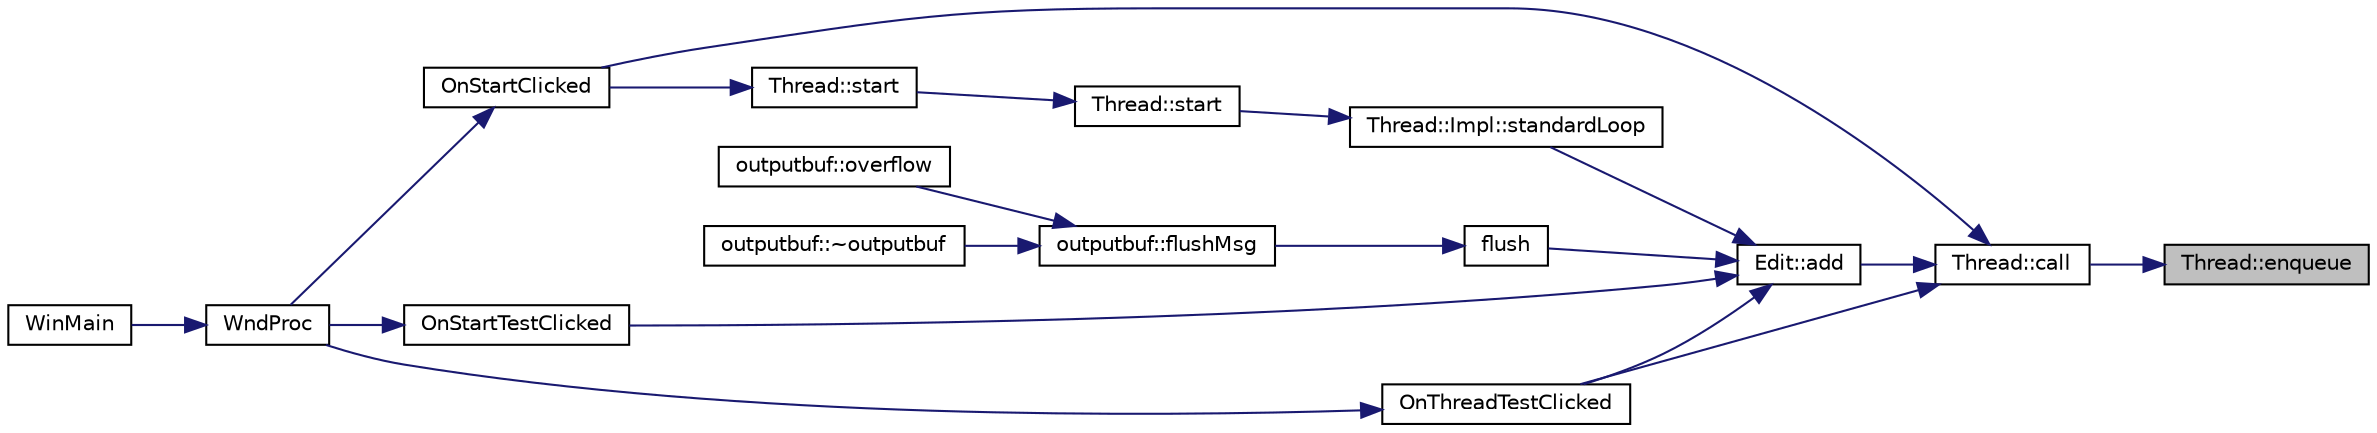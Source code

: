 digraph "Thread::enqueue"
{
 // INTERACTIVE_SVG=YES
 // LATEX_PDF_SIZE
  edge [fontname="Helvetica",fontsize="10",labelfontname="Helvetica",labelfontsize="10"];
  node [fontname="Helvetica",fontsize="10",shape=record];
  rankdir="RL";
  Node1 [label="Thread::enqueue",height=0.2,width=0.4,color="black", fillcolor="grey75", style="filled", fontcolor="black",tooltip=" "];
  Node1 -> Node2 [dir="back",color="midnightblue",fontsize="10",style="solid",fontname="Helvetica"];
  Node2 [label="Thread::call",height=0.2,width=0.4,color="black", fillcolor="white", style="filled",URL="$class_thread.html#adb11ad65376e640d84d47f0394f94f10",tooltip="The code that will be enqued in the threads task queue."];
  Node2 -> Node3 [dir="back",color="midnightblue",fontsize="10",style="solid",fontname="Helvetica"];
  Node3 [label="Edit::add",height=0.2,width=0.4,color="black", fillcolor="white", style="filled",URL="$class_edit.html#a3ced1bcf14de542e25d512991bcfed2f",tooltip=" "];
  Node3 -> Node4 [dir="back",color="midnightblue",fontsize="10",style="solid",fontname="Helvetica"];
  Node4 [label="flush",height=0.2,width=0.4,color="black", fillcolor="white", style="filled",URL="$output_8hpp.html#ad715e61f7587d83c205d24cfc114282a",tooltip=" "];
  Node4 -> Node5 [dir="back",color="midnightblue",fontsize="10",style="solid",fontname="Helvetica"];
  Node5 [label="outputbuf::flushMsg",height=0.2,width=0.4,color="black", fillcolor="white", style="filled",URL="$classoutputbuf.html#ae4bacbf184222fca04c7e3f09309e1c2",tooltip=" "];
  Node5 -> Node6 [dir="back",color="midnightblue",fontsize="10",style="solid",fontname="Helvetica"];
  Node6 [label="outputbuf::overflow",height=0.2,width=0.4,color="black", fillcolor="white", style="filled",URL="$classoutputbuf.html#a7525670600d2f14b79000875633aa6d8",tooltip=" "];
  Node5 -> Node7 [dir="back",color="midnightblue",fontsize="10",style="solid",fontname="Helvetica"];
  Node7 [label="outputbuf::~outputbuf",height=0.2,width=0.4,color="black", fillcolor="white", style="filled",URL="$classoutputbuf.html#ab37c9e3806825271abd4f04d0f045e54",tooltip=" "];
  Node3 -> Node8 [dir="back",color="midnightblue",fontsize="10",style="solid",fontname="Helvetica"];
  Node8 [label="OnStartTestClicked",height=0.2,width=0.4,color="black", fillcolor="white", style="filled",URL="$main_8cpp.html#a1870be22060f25a2595afa09934e9784",tooltip=" "];
  Node8 -> Node9 [dir="back",color="midnightblue",fontsize="10",style="solid",fontname="Helvetica"];
  Node9 [label="WndProc",height=0.2,width=0.4,color="black", fillcolor="white", style="filled",URL="$main_8cpp.html#a30a1e3b0304f1b083637664cbda94e72",tooltip="The declaration of the main message processing function."];
  Node9 -> Node10 [dir="back",color="midnightblue",fontsize="10",style="solid",fontname="Helvetica"];
  Node10 [label="WinMain",height=0.2,width=0.4,color="black", fillcolor="white", style="filled",URL="$main_8cpp.html#a946cd7d17bf6760d82ded70909de9a6d",tooltip="The beginning of everything."];
  Node3 -> Node11 [dir="back",color="midnightblue",fontsize="10",style="solid",fontname="Helvetica"];
  Node11 [label="OnThreadTestClicked",height=0.2,width=0.4,color="black", fillcolor="white", style="filled",URL="$main_8cpp.html#a6e6bef72e348d49296a2aa278ce80ca6",tooltip="Thread-Test-Button event handler."];
  Node11 -> Node9 [dir="back",color="midnightblue",fontsize="10",style="solid",fontname="Helvetica"];
  Node3 -> Node12 [dir="back",color="midnightblue",fontsize="10",style="solid",fontname="Helvetica"];
  Node12 [label="Thread::Impl::standardLoop",height=0.2,width=0.4,color="black", fillcolor="white", style="filled",URL="$struct_thread_1_1_impl.html#a0164f5b95922ac969d1d81914e5d5eb9",tooltip="The normally used processing loop of a background thread."];
  Node12 -> Node13 [dir="back",color="midnightblue",fontsize="10",style="solid",fontname="Helvetica"];
  Node13 [label="Thread::start",height=0.2,width=0.4,color="black", fillcolor="white", style="filled",URL="$class_thread.html#a1f53ee62bd30a7924186ef26150ce262",tooltip="Starts the Thread with Thread::Impl::standardLoop."];
  Node13 -> Node14 [dir="back",color="midnightblue",fontsize="10",style="solid",fontname="Helvetica"];
  Node14 [label="Thread::start",height=0.2,width=0.4,color="black", fillcolor="white", style="filled",URL="$class_thread.html#ada9adb041744058adc9abb1744e86c5d",tooltip="The code that will be executed, after the new Thread is started."];
  Node14 -> Node15 [dir="back",color="midnightblue",fontsize="10",style="solid",fontname="Helvetica"];
  Node15 [label="OnStartClicked",height=0.2,width=0.4,color="black", fillcolor="white", style="filled",URL="$main_8cpp.html#abdf0523e10fae27868b24d21a841e926",tooltip="All the magic is here :-)"];
  Node15 -> Node9 [dir="back",color="midnightblue",fontsize="10",style="solid",fontname="Helvetica"];
  Node2 -> Node15 [dir="back",color="midnightblue",fontsize="10",style="solid",fontname="Helvetica"];
  Node2 -> Node11 [dir="back",color="midnightblue",fontsize="10",style="solid",fontname="Helvetica"];
}
